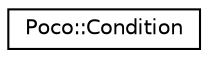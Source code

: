 digraph "Graphical Class Hierarchy"
{
 // LATEX_PDF_SIZE
  edge [fontname="Helvetica",fontsize="10",labelfontname="Helvetica",labelfontsize="10"];
  node [fontname="Helvetica",fontsize="10",shape=record];
  rankdir="LR";
  Node0 [label="Poco::Condition",height=0.2,width=0.4,color="black", fillcolor="white", style="filled",URL="$classPoco_1_1Condition.html",tooltip=" "];
}
